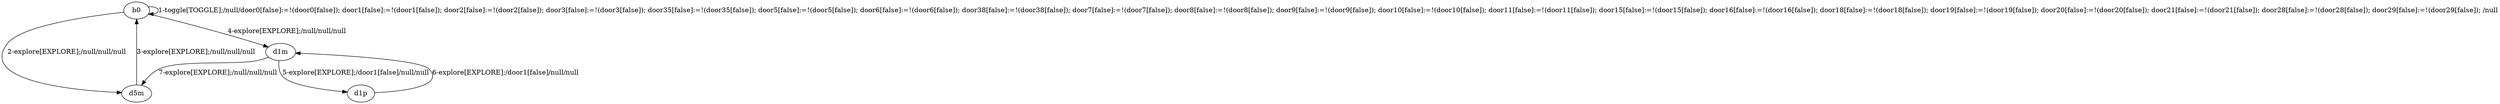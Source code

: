 # Total number of goals covered by this test: 1
# d1p --> d1m

digraph g {
"b0" -> "b0" [label = "1-toggle[TOGGLE];/null/door0[false]:=!(door0[false]); door1[false]:=!(door1[false]); door2[false]:=!(door2[false]); door3[false]:=!(door3[false]); door35[false]:=!(door35[false]); door5[false]:=!(door5[false]); door6[false]:=!(door6[false]); door38[false]:=!(door38[false]); door7[false]:=!(door7[false]); door8[false]:=!(door8[false]); door9[false]:=!(door9[false]); door10[false]:=!(door10[false]); door11[false]:=!(door11[false]); door15[false]:=!(door15[false]); door16[false]:=!(door16[false]); door18[false]:=!(door18[false]); door19[false]:=!(door19[false]); door20[false]:=!(door20[false]); door21[false]:=!(door21[false]); door28[false]:=!(door28[false]); door29[false]:=!(door29[false]); /null"];
"b0" -> "d5m" [label = "2-explore[EXPLORE];/null/null/null"];
"d5m" -> "b0" [label = "3-explore[EXPLORE];/null/null/null"];
"b0" -> "d1m" [label = "4-explore[EXPLORE];/null/null/null"];
"d1m" -> "d1p" [label = "5-explore[EXPLORE];/door1[false]/null/null"];
"d1p" -> "d1m" [label = "6-explore[EXPLORE];/door1[false]/null/null"];
"d1m" -> "d5m" [label = "7-explore[EXPLORE];/null/null/null"];
}